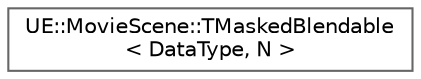 digraph "Graphical Class Hierarchy"
{
 // INTERACTIVE_SVG=YES
 // LATEX_PDF_SIZE
  bgcolor="transparent";
  edge [fontname=Helvetica,fontsize=10,labelfontname=Helvetica,labelfontsize=10];
  node [fontname=Helvetica,fontsize=10,shape=box,height=0.2,width=0.4];
  rankdir="LR";
  Node0 [id="Node000000",label="UE::MovieScene::TMaskedBlendable\l\< DataType, N \>",height=0.2,width=0.4,color="grey40", fillcolor="white", style="filled",URL="$d2/d00/structUE_1_1MovieScene_1_1TMaskedBlendable.html",tooltip="Working data type used to blend multi-channel values."];
}

